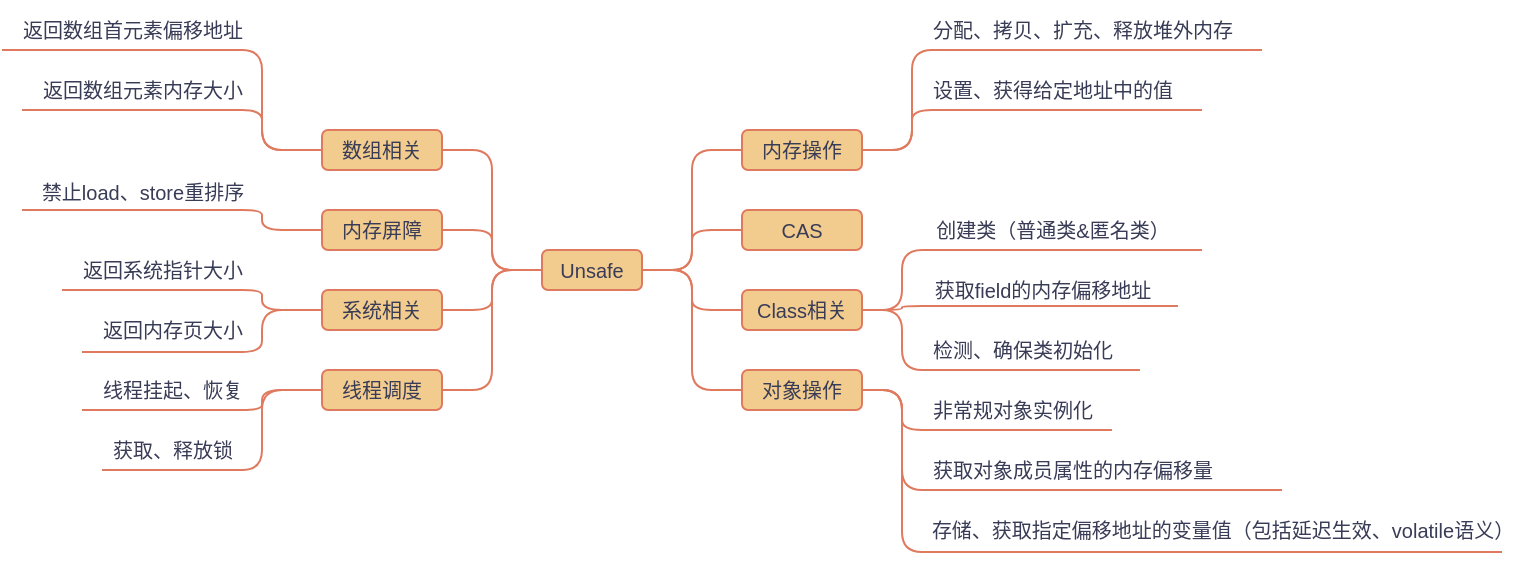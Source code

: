 <mxfile version="21.5.1" type="device">
  <diagram id="NBmDkxJyAAs_LilBsiCP" name="第 1 页">
    <mxGraphModel dx="984" dy="659" grid="1" gridSize="10" guides="1" tooltips="1" connect="1" arrows="1" fold="1" page="1" pageScale="1" pageWidth="3300" pageHeight="4681" background="none" math="0" shadow="0">
      <root>
        <mxCell id="0" />
        <mxCell id="1" parent="0" />
        <mxCell id="uo6tsb4ugXP8feVyPDLe-11" style="edgeStyle=orthogonalEdgeStyle;rounded=1;orthogonalLoop=1;jettySize=auto;html=1;exitX=0;exitY=0.5;exitDx=0;exitDy=0;entryX=1;entryY=0.5;entryDx=0;entryDy=0;endArrow=none;endFill=0;labelBackgroundColor=#F4F1DE;strokeColor=#E07A5F;fontColor=#393C56;fontSize=10;" parent="1" source="uo6tsb4ugXP8feVyPDLe-1" target="uo6tsb4ugXP8feVyPDLe-3" edge="1">
          <mxGeometry relative="1" as="geometry" />
        </mxCell>
        <mxCell id="uo6tsb4ugXP8feVyPDLe-12" style="edgeStyle=orthogonalEdgeStyle;rounded=1;orthogonalLoop=1;jettySize=auto;html=1;exitX=0;exitY=0.5;exitDx=0;exitDy=0;entryX=1;entryY=0.5;entryDx=0;entryDy=0;endArrow=none;endFill=0;labelBackgroundColor=#F4F1DE;strokeColor=#E07A5F;fontColor=#393C56;fontSize=10;" parent="1" source="uo6tsb4ugXP8feVyPDLe-1" target="uo6tsb4ugXP8feVyPDLe-4" edge="1">
          <mxGeometry relative="1" as="geometry" />
        </mxCell>
        <mxCell id="uo6tsb4ugXP8feVyPDLe-13" style="edgeStyle=orthogonalEdgeStyle;rounded=1;orthogonalLoop=1;jettySize=auto;html=1;exitX=0;exitY=0.5;exitDx=0;exitDy=0;entryX=1;entryY=0.5;entryDx=0;entryDy=0;endArrow=none;endFill=0;labelBackgroundColor=#F4F1DE;strokeColor=#E07A5F;fontColor=#393C56;fontSize=10;" parent="1" source="uo6tsb4ugXP8feVyPDLe-1" target="uo6tsb4ugXP8feVyPDLe-5" edge="1">
          <mxGeometry relative="1" as="geometry" />
        </mxCell>
        <mxCell id="uo6tsb4ugXP8feVyPDLe-14" style="edgeStyle=orthogonalEdgeStyle;rounded=1;orthogonalLoop=1;jettySize=auto;html=1;exitX=0;exitY=0.5;exitDx=0;exitDy=0;entryX=1;entryY=0.5;entryDx=0;entryDy=0;endArrow=none;endFill=0;labelBackgroundColor=#F4F1DE;strokeColor=#E07A5F;fontColor=#393C56;fontSize=10;" parent="1" source="uo6tsb4ugXP8feVyPDLe-1" target="uo6tsb4ugXP8feVyPDLe-6" edge="1">
          <mxGeometry relative="1" as="geometry" />
        </mxCell>
        <mxCell id="uo6tsb4ugXP8feVyPDLe-15" style="edgeStyle=orthogonalEdgeStyle;rounded=1;orthogonalLoop=1;jettySize=auto;html=1;exitX=1;exitY=0.5;exitDx=0;exitDy=0;entryX=0;entryY=0.5;entryDx=0;entryDy=0;endArrow=none;endFill=0;labelBackgroundColor=#F4F1DE;strokeColor=#E07A5F;fontColor=#393C56;fontSize=10;" parent="1" source="uo6tsb4ugXP8feVyPDLe-1" target="uo6tsb4ugXP8feVyPDLe-7" edge="1">
          <mxGeometry relative="1" as="geometry" />
        </mxCell>
        <mxCell id="uo6tsb4ugXP8feVyPDLe-16" style="edgeStyle=orthogonalEdgeStyle;rounded=1;orthogonalLoop=1;jettySize=auto;html=1;exitX=1;exitY=0.5;exitDx=0;exitDy=0;entryX=0;entryY=0.5;entryDx=0;entryDy=0;endArrow=none;endFill=0;labelBackgroundColor=#F4F1DE;strokeColor=#E07A5F;fontColor=#393C56;fontSize=10;" parent="1" source="uo6tsb4ugXP8feVyPDLe-1" target="uo6tsb4ugXP8feVyPDLe-8" edge="1">
          <mxGeometry relative="1" as="geometry" />
        </mxCell>
        <mxCell id="uo6tsb4ugXP8feVyPDLe-17" style="edgeStyle=orthogonalEdgeStyle;rounded=1;orthogonalLoop=1;jettySize=auto;html=1;exitX=1;exitY=0.5;exitDx=0;exitDy=0;entryX=0;entryY=0.5;entryDx=0;entryDy=0;endArrow=none;endFill=0;labelBackgroundColor=#F4F1DE;strokeColor=#E07A5F;fontColor=#393C56;fontSize=10;" parent="1" source="uo6tsb4ugXP8feVyPDLe-1" target="uo6tsb4ugXP8feVyPDLe-9" edge="1">
          <mxGeometry relative="1" as="geometry" />
        </mxCell>
        <mxCell id="uo6tsb4ugXP8feVyPDLe-18" style="edgeStyle=orthogonalEdgeStyle;rounded=1;orthogonalLoop=1;jettySize=auto;html=1;exitX=1;exitY=0.5;exitDx=0;exitDy=0;entryX=0;entryY=0.5;entryDx=0;entryDy=0;endArrow=none;endFill=0;labelBackgroundColor=#F4F1DE;strokeColor=#E07A5F;fontColor=#393C56;fontSize=10;" parent="1" source="uo6tsb4ugXP8feVyPDLe-1" target="uo6tsb4ugXP8feVyPDLe-10" edge="1">
          <mxGeometry relative="1" as="geometry" />
        </mxCell>
        <mxCell id="uo6tsb4ugXP8feVyPDLe-1" value="Unsafe" style="rounded=1;whiteSpace=wrap;html=1;fillColor=#F2CC8F;strokeColor=#E07A5F;fontColor=#393C56;fontSize=10;" parent="1" vertex="1">
          <mxGeometry x="430" y="320" width="50" height="20" as="geometry" />
        </mxCell>
        <mxCell id="uo6tsb4ugXP8feVyPDLe-20" style="edgeStyle=orthogonalEdgeStyle;curved=0;rounded=1;sketch=0;orthogonalLoop=1;jettySize=auto;html=1;exitX=0;exitY=0.5;exitDx=0;exitDy=0;endArrow=none;endFill=0;labelBackgroundColor=#F4F1DE;strokeColor=#E07A5F;fontColor=#393C56;fontSize=10;" parent="1" source="uo6tsb4ugXP8feVyPDLe-3" edge="1">
          <mxGeometry relative="1" as="geometry">
            <mxPoint x="170" y="250" as="targetPoint" />
            <Array as="points">
              <mxPoint x="290" y="270" />
              <mxPoint x="290" y="250" />
            </Array>
          </mxGeometry>
        </mxCell>
        <mxCell id="uo6tsb4ugXP8feVyPDLe-26" style="edgeStyle=orthogonalEdgeStyle;curved=0;rounded=1;sketch=0;orthogonalLoop=1;jettySize=auto;html=1;exitX=0;exitY=0.5;exitDx=0;exitDy=0;endArrow=none;endFill=0;labelBackgroundColor=#F4F1DE;strokeColor=#E07A5F;fontColor=#393C56;fontSize=10;" parent="1" source="uo6tsb4ugXP8feVyPDLe-3" edge="1">
          <mxGeometry relative="1" as="geometry">
            <mxPoint x="160" y="220" as="targetPoint" />
            <Array as="points">
              <mxPoint x="290" y="270" />
              <mxPoint x="290" y="220" />
            </Array>
          </mxGeometry>
        </mxCell>
        <mxCell id="uo6tsb4ugXP8feVyPDLe-3" value="数组相关" style="rounded=1;whiteSpace=wrap;html=1;fillColor=#F2CC8F;strokeColor=#E07A5F;fontColor=#393C56;fontSize=10;" parent="1" vertex="1">
          <mxGeometry x="320" y="260" width="60" height="20" as="geometry" />
        </mxCell>
        <mxCell id="uo6tsb4ugXP8feVyPDLe-28" style="edgeStyle=orthogonalEdgeStyle;curved=0;rounded=1;sketch=0;orthogonalLoop=1;jettySize=auto;html=1;exitX=0;exitY=0.5;exitDx=0;exitDy=0;endArrow=none;endFill=0;labelBackgroundColor=#F4F1DE;strokeColor=#E07A5F;fontColor=#393C56;fontSize=10;" parent="1" source="uo6tsb4ugXP8feVyPDLe-4" edge="1">
          <mxGeometry relative="1" as="geometry">
            <mxPoint x="170" y="300" as="targetPoint" />
            <Array as="points">
              <mxPoint x="290" y="310" />
              <mxPoint x="290" y="300" />
            </Array>
          </mxGeometry>
        </mxCell>
        <mxCell id="uo6tsb4ugXP8feVyPDLe-4" value="内存屏障" style="rounded=1;whiteSpace=wrap;html=1;fillColor=#F2CC8F;strokeColor=#E07A5F;fontColor=#393C56;fontSize=10;" parent="1" vertex="1">
          <mxGeometry x="320" y="300" width="60" height="20" as="geometry" />
        </mxCell>
        <mxCell id="uo6tsb4ugXP8feVyPDLe-29" style="edgeStyle=orthogonalEdgeStyle;curved=0;rounded=1;sketch=0;orthogonalLoop=1;jettySize=auto;html=1;exitX=0;exitY=0.5;exitDx=0;exitDy=0;endArrow=none;endFill=0;labelBackgroundColor=#F4F1DE;strokeColor=#E07A5F;fontColor=#393C56;fontSize=10;" parent="1" source="uo6tsb4ugXP8feVyPDLe-5" edge="1">
          <mxGeometry relative="1" as="geometry">
            <mxPoint x="190" y="340" as="targetPoint" />
            <Array as="points">
              <mxPoint x="290" y="350" />
              <mxPoint x="290" y="340" />
            </Array>
          </mxGeometry>
        </mxCell>
        <mxCell id="uo6tsb4ugXP8feVyPDLe-31" style="edgeStyle=orthogonalEdgeStyle;curved=0;rounded=1;sketch=0;orthogonalLoop=1;jettySize=auto;html=1;exitX=0;exitY=0.5;exitDx=0;exitDy=0;endArrow=none;endFill=0;labelBackgroundColor=#F4F1DE;strokeColor=#E07A5F;fontColor=#393C56;fontSize=10;" parent="1" source="uo6tsb4ugXP8feVyPDLe-5" edge="1">
          <mxGeometry relative="1" as="geometry">
            <mxPoint x="200" y="371" as="targetPoint" />
            <Array as="points">
              <mxPoint x="290" y="350" />
              <mxPoint x="290" y="371" />
            </Array>
          </mxGeometry>
        </mxCell>
        <mxCell id="uo6tsb4ugXP8feVyPDLe-5" value="系统相关" style="rounded=1;whiteSpace=wrap;html=1;fillColor=#F2CC8F;strokeColor=#E07A5F;fontColor=#393C56;fontSize=10;" parent="1" vertex="1">
          <mxGeometry x="320" y="340" width="60" height="20" as="geometry" />
        </mxCell>
        <mxCell id="uo6tsb4ugXP8feVyPDLe-34" style="edgeStyle=orthogonalEdgeStyle;curved=0;rounded=1;sketch=0;orthogonalLoop=1;jettySize=auto;html=1;exitX=0;exitY=0.5;exitDx=0;exitDy=0;endArrow=none;endFill=0;labelBackgroundColor=#F4F1DE;strokeColor=#E07A5F;fontColor=#393C56;fontSize=10;" parent="1" source="uo6tsb4ugXP8feVyPDLe-6" edge="1">
          <mxGeometry relative="1" as="geometry">
            <mxPoint x="200" y="400" as="targetPoint" />
            <Array as="points">
              <mxPoint x="290" y="390" />
              <mxPoint x="290" y="400" />
            </Array>
          </mxGeometry>
        </mxCell>
        <mxCell id="uo6tsb4ugXP8feVyPDLe-36" style="edgeStyle=orthogonalEdgeStyle;curved=0;rounded=1;sketch=0;orthogonalLoop=1;jettySize=auto;html=1;exitX=0;exitY=0.5;exitDx=0;exitDy=0;endArrow=none;endFill=0;labelBackgroundColor=#F4F1DE;strokeColor=#E07A5F;fontColor=#393C56;fontSize=10;" parent="1" source="uo6tsb4ugXP8feVyPDLe-6" edge="1">
          <mxGeometry relative="1" as="geometry">
            <mxPoint x="210" y="430" as="targetPoint" />
            <Array as="points">
              <mxPoint x="290" y="390" />
              <mxPoint x="290" y="430" />
            </Array>
          </mxGeometry>
        </mxCell>
        <mxCell id="uo6tsb4ugXP8feVyPDLe-6" value="线程调度" style="rounded=1;whiteSpace=wrap;html=1;fillColor=#F2CC8F;strokeColor=#E07A5F;fontColor=#393C56;fontSize=10;" parent="1" vertex="1">
          <mxGeometry x="320" y="380" width="60" height="20" as="geometry" />
        </mxCell>
        <mxCell id="uo6tsb4ugXP8feVyPDLe-38" style="edgeStyle=orthogonalEdgeStyle;curved=0;rounded=1;sketch=0;orthogonalLoop=1;jettySize=auto;html=1;exitX=1;exitY=0.5;exitDx=0;exitDy=0;endArrow=none;endFill=0;labelBackgroundColor=#F4F1DE;strokeColor=#E07A5F;fontColor=#393C56;fontSize=10;" parent="1" source="uo6tsb4ugXP8feVyPDLe-7" edge="1">
          <mxGeometry relative="1" as="geometry">
            <mxPoint x="790" y="220" as="targetPoint" />
            <Array as="points">
              <mxPoint x="615" y="270" />
              <mxPoint x="615" y="220" />
              <mxPoint x="640" y="220" />
            </Array>
          </mxGeometry>
        </mxCell>
        <mxCell id="uo6tsb4ugXP8feVyPDLe-7" value="内存操作" style="rounded=1;whiteSpace=wrap;html=1;fillColor=#F2CC8F;strokeColor=#E07A5F;fontColor=#393C56;fontSize=10;" parent="1" vertex="1">
          <mxGeometry x="530" y="260" width="60" height="20" as="geometry" />
        </mxCell>
        <mxCell id="uo6tsb4ugXP8feVyPDLe-8" value="CAS" style="rounded=1;whiteSpace=wrap;html=1;fillColor=#F2CC8F;strokeColor=#E07A5F;fontColor=#393C56;fontSize=10;" parent="1" vertex="1">
          <mxGeometry x="530" y="300" width="60" height="20" as="geometry" />
        </mxCell>
        <mxCell id="uo6tsb4ugXP8feVyPDLe-44" style="edgeStyle=orthogonalEdgeStyle;curved=0;rounded=1;sketch=0;orthogonalLoop=1;jettySize=auto;html=1;exitX=1;exitY=0.5;exitDx=0;exitDy=0;endArrow=none;endFill=0;labelBackgroundColor=#F4F1DE;strokeColor=#E07A5F;fontColor=#393C56;fontSize=10;" parent="1" source="uo6tsb4ugXP8feVyPDLe-9" edge="1">
          <mxGeometry relative="1" as="geometry">
            <mxPoint x="760" y="320" as="targetPoint" />
            <Array as="points">
              <mxPoint x="610" y="350" />
              <mxPoint x="610" y="320" />
              <mxPoint x="760" y="320" />
            </Array>
          </mxGeometry>
        </mxCell>
        <mxCell id="uo6tsb4ugXP8feVyPDLe-45" style="edgeStyle=orthogonalEdgeStyle;curved=0;rounded=1;sketch=0;orthogonalLoop=1;jettySize=auto;html=1;exitX=1;exitY=0.5;exitDx=0;exitDy=0;endArrow=none;endFill=0;labelBackgroundColor=#F4F1DE;strokeColor=#E07A5F;fontColor=#393C56;fontSize=10;entryX=1.023;entryY=0.767;entryDx=0;entryDy=0;entryPerimeter=0;" parent="1" source="uo6tsb4ugXP8feVyPDLe-9" edge="1" target="uo6tsb4ugXP8feVyPDLe-48">
          <mxGeometry relative="1" as="geometry">
            <mxPoint x="780" y="350" as="targetPoint" />
          </mxGeometry>
        </mxCell>
        <mxCell id="uo6tsb4ugXP8feVyPDLe-46" style="edgeStyle=orthogonalEdgeStyle;curved=0;rounded=1;sketch=0;orthogonalLoop=1;jettySize=auto;html=1;exitX=1;exitY=0.5;exitDx=0;exitDy=0;endArrow=none;endFill=0;labelBackgroundColor=#F4F1DE;strokeColor=#E07A5F;fontColor=#393C56;fontSize=10;entryX=1.036;entryY=0.833;entryDx=0;entryDy=0;entryPerimeter=0;" parent="1" source="uo6tsb4ugXP8feVyPDLe-9" edge="1" target="uo6tsb4ugXP8feVyPDLe-49">
          <mxGeometry relative="1" as="geometry">
            <mxPoint x="760" y="380" as="targetPoint" />
            <Array as="points">
              <mxPoint x="610" y="350" />
              <mxPoint x="610" y="380" />
            </Array>
          </mxGeometry>
        </mxCell>
        <mxCell id="uo6tsb4ugXP8feVyPDLe-9" value="Class相关" style="rounded=1;whiteSpace=wrap;html=1;fillColor=#F2CC8F;strokeColor=#E07A5F;fontColor=#393C56;fontSize=10;" parent="1" vertex="1">
          <mxGeometry x="530" y="340" width="60" height="20" as="geometry" />
        </mxCell>
        <mxCell id="uo6tsb4ugXP8feVyPDLe-50" style="edgeStyle=orthogonalEdgeStyle;curved=0;rounded=1;sketch=0;orthogonalLoop=1;jettySize=auto;html=1;exitX=1;exitY=0.5;exitDx=0;exitDy=0;endArrow=none;endFill=0;labelBackgroundColor=#F4F1DE;strokeColor=#E07A5F;fontColor=#393C56;fontSize=10;entryX=1;entryY=0.833;entryDx=0;entryDy=0;entryPerimeter=0;" parent="1" source="uo6tsb4ugXP8feVyPDLe-10" edge="1" target="uo6tsb4ugXP8feVyPDLe-54">
          <mxGeometry relative="1" as="geometry">
            <mxPoint x="740" y="410" as="targetPoint" />
            <Array as="points">
              <mxPoint x="610" y="390" />
              <mxPoint x="610" y="410" />
            </Array>
          </mxGeometry>
        </mxCell>
        <mxCell id="uo6tsb4ugXP8feVyPDLe-10" value="对象操作" style="rounded=1;whiteSpace=wrap;html=1;fillColor=#F2CC8F;strokeColor=#E07A5F;fontColor=#393C56;fontSize=10;" parent="1" vertex="1">
          <mxGeometry x="530" y="380" width="60" height="20" as="geometry" />
        </mxCell>
        <mxCell id="uo6tsb4ugXP8feVyPDLe-39" value="分配、拷贝、扩充、释放堆外内存" style="text;html=1;resizable=0;autosize=1;align=center;verticalAlign=middle;points=[];fillColor=none;strokeColor=none;rounded=0;sketch=0;fontColor=#393C56;fontSize=10;" parent="1" vertex="1">
          <mxGeometry x="615" y="195" width="170" height="30" as="geometry" />
        </mxCell>
        <mxCell id="uo6tsb4ugXP8feVyPDLe-41" style="edgeStyle=orthogonalEdgeStyle;curved=0;rounded=1;sketch=0;orthogonalLoop=1;jettySize=auto;html=1;exitX=1;exitY=0.5;exitDx=0;exitDy=0;endArrow=none;endFill=0;labelBackgroundColor=#F4F1DE;strokeColor=#E07A5F;fontColor=#393C56;fontSize=10;" parent="1" edge="1">
          <mxGeometry relative="1" as="geometry">
            <mxPoint x="760" y="250" as="targetPoint" />
            <mxPoint x="590" y="270" as="sourcePoint" />
            <Array as="points">
              <mxPoint x="615" y="270" />
              <mxPoint x="615" y="250" />
            </Array>
          </mxGeometry>
        </mxCell>
        <mxCell id="uo6tsb4ugXP8feVyPDLe-42" value="设置、获得给定地址中的值" style="text;html=1;resizable=0;autosize=1;align=center;verticalAlign=middle;points=[];fillColor=none;strokeColor=none;rounded=0;sketch=0;fontColor=#393C56;fontSize=10;" parent="1" vertex="1">
          <mxGeometry x="615" y="225" width="140" height="30" as="geometry" />
        </mxCell>
        <mxCell id="uo6tsb4ugXP8feVyPDLe-47" value="创建类（普通类&amp;amp;匿名类）" style="text;html=1;resizable=0;autosize=1;align=center;verticalAlign=middle;points=[];fillColor=none;strokeColor=none;rounded=0;sketch=0;fontColor=#393C56;fontSize=10;" parent="1" vertex="1">
          <mxGeometry x="615" y="295" width="140" height="30" as="geometry" />
        </mxCell>
        <mxCell id="uo6tsb4ugXP8feVyPDLe-48" value="获取field的内存偏移地址" style="text;html=1;resizable=0;autosize=1;align=center;verticalAlign=middle;points=[];fillColor=none;strokeColor=none;rounded=0;sketch=0;fontColor=#393C56;fontSize=10;" parent="1" vertex="1">
          <mxGeometry x="615" y="325" width="130" height="30" as="geometry" />
        </mxCell>
        <mxCell id="uo6tsb4ugXP8feVyPDLe-49" value="检测、确保类初始化" style="text;html=1;resizable=0;autosize=1;align=center;verticalAlign=middle;points=[];fillColor=none;strokeColor=none;rounded=0;sketch=0;fontColor=#393C56;fontSize=10;" parent="1" vertex="1">
          <mxGeometry x="615" y="355" width="110" height="30" as="geometry" />
        </mxCell>
        <mxCell id="uo6tsb4ugXP8feVyPDLe-51" style="edgeStyle=orthogonalEdgeStyle;curved=0;rounded=1;sketch=0;orthogonalLoop=1;jettySize=auto;html=1;exitX=1;exitY=0.5;exitDx=0;exitDy=0;endArrow=none;endFill=0;labelBackgroundColor=#F4F1DE;strokeColor=#E07A5F;fontColor=#393C56;fontSize=10;" parent="1" edge="1">
          <mxGeometry relative="1" as="geometry">
            <mxPoint x="800" y="440" as="targetPoint" />
            <mxPoint x="590" y="390" as="sourcePoint" />
            <Array as="points">
              <mxPoint x="610" y="390" />
              <mxPoint x="610" y="440" />
              <mxPoint x="780" y="440" />
            </Array>
          </mxGeometry>
        </mxCell>
        <mxCell id="uo6tsb4ugXP8feVyPDLe-52" style="edgeStyle=orthogonalEdgeStyle;curved=0;rounded=1;sketch=0;orthogonalLoop=1;jettySize=auto;html=1;exitX=1;exitY=0.5;exitDx=0;exitDy=0;endArrow=none;endFill=0;labelBackgroundColor=#F4F1DE;strokeColor=#E07A5F;fontColor=#393C56;fontSize=10;" parent="1" edge="1">
          <mxGeometry relative="1" as="geometry">
            <mxPoint x="910" y="471" as="targetPoint" />
            <mxPoint x="590" y="390" as="sourcePoint" />
            <Array as="points">
              <mxPoint x="610" y="390" />
              <mxPoint x="610" y="471" />
            </Array>
          </mxGeometry>
        </mxCell>
        <mxCell id="uo6tsb4ugXP8feVyPDLe-53" value="获取对象成员属性的内存偏移量" style="text;html=1;resizable=0;autosize=1;align=center;verticalAlign=middle;points=[];fillColor=none;strokeColor=none;rounded=0;sketch=0;fontColor=#393C56;fontSize=10;" parent="1" vertex="1">
          <mxGeometry x="615" y="415" width="160" height="30" as="geometry" />
        </mxCell>
        <mxCell id="uo6tsb4ugXP8feVyPDLe-54" value="非常规对象实例化" style="text;html=1;resizable=0;autosize=1;align=center;verticalAlign=middle;points=[];fillColor=none;strokeColor=none;rounded=0;sketch=0;fontColor=#393C56;fontSize=10;" parent="1" vertex="1">
          <mxGeometry x="615" y="385" width="100" height="30" as="geometry" />
        </mxCell>
        <mxCell id="fEuwy3rYI2_3SgZEsgPA-3" value="存储、获取指定偏移地址的变量值（包括延迟生效、volatile语义）" style="text;html=1;resizable=0;autosize=1;align=center;verticalAlign=middle;points=[];fillColor=none;strokeColor=none;rounded=0;sketch=0;fontColor=#393C56;fontSize=10;" vertex="1" parent="1">
          <mxGeometry x="615" y="445" width="310" height="30" as="geometry" />
        </mxCell>
        <mxCell id="fEuwy3rYI2_3SgZEsgPA-5" value="返回数组元素内存大小" style="text;html=1;resizable=0;autosize=1;align=center;verticalAlign=middle;points=[];fillColor=none;strokeColor=none;rounded=0;sketch=0;fontColor=#393C56;fontSize=10;" vertex="1" parent="1">
          <mxGeometry x="170" y="225" width="120" height="30" as="geometry" />
        </mxCell>
        <mxCell id="fEuwy3rYI2_3SgZEsgPA-6" value="禁止load、store重排序" style="text;html=1;resizable=0;autosize=1;align=center;verticalAlign=middle;points=[];fillColor=none;strokeColor=none;rounded=0;sketch=0;fontColor=#393C56;fontSize=10;" vertex="1" parent="1">
          <mxGeometry x="170" y="276" width="120" height="30" as="geometry" />
        </mxCell>
        <mxCell id="fEuwy3rYI2_3SgZEsgPA-7" value="返回系统指针大小" style="text;html=1;resizable=0;autosize=1;align=center;verticalAlign=middle;points=[];fillColor=none;strokeColor=none;rounded=0;sketch=0;fontColor=#393C56;fontSize=10;" vertex="1" parent="1">
          <mxGeometry x="190" y="315" width="100" height="30" as="geometry" />
        </mxCell>
        <mxCell id="fEuwy3rYI2_3SgZEsgPA-8" value="返回内存页大小" style="text;html=1;resizable=0;autosize=1;align=center;verticalAlign=middle;points=[];fillColor=none;strokeColor=none;rounded=0;sketch=0;fontColor=#393C56;fontSize=10;" vertex="1" parent="1">
          <mxGeometry x="200" y="345" width="90" height="30" as="geometry" />
        </mxCell>
        <mxCell id="fEuwy3rYI2_3SgZEsgPA-9" value="线程挂起、恢复" style="text;html=1;resizable=0;autosize=1;align=center;verticalAlign=middle;points=[];fillColor=none;strokeColor=none;rounded=0;sketch=0;fontColor=#393C56;fontSize=10;" vertex="1" parent="1">
          <mxGeometry x="200" y="375" width="90" height="30" as="geometry" />
        </mxCell>
        <mxCell id="fEuwy3rYI2_3SgZEsgPA-10" value="获取、释放锁" style="text;html=1;resizable=0;autosize=1;align=center;verticalAlign=middle;points=[];fillColor=none;strokeColor=none;rounded=0;sketch=0;fontColor=#393C56;fontSize=10;" vertex="1" parent="1">
          <mxGeometry x="205" y="405" width="80" height="30" as="geometry" />
        </mxCell>
        <mxCell id="fEuwy3rYI2_3SgZEsgPA-11" value="返回数组首元素偏移地址" style="text;html=1;resizable=0;autosize=1;align=center;verticalAlign=middle;points=[];fillColor=none;strokeColor=none;rounded=0;sketch=0;fontColor=#393C56;fontSize=10;" vertex="1" parent="1">
          <mxGeometry x="160" y="195" width="130" height="30" as="geometry" />
        </mxCell>
      </root>
    </mxGraphModel>
  </diagram>
</mxfile>
